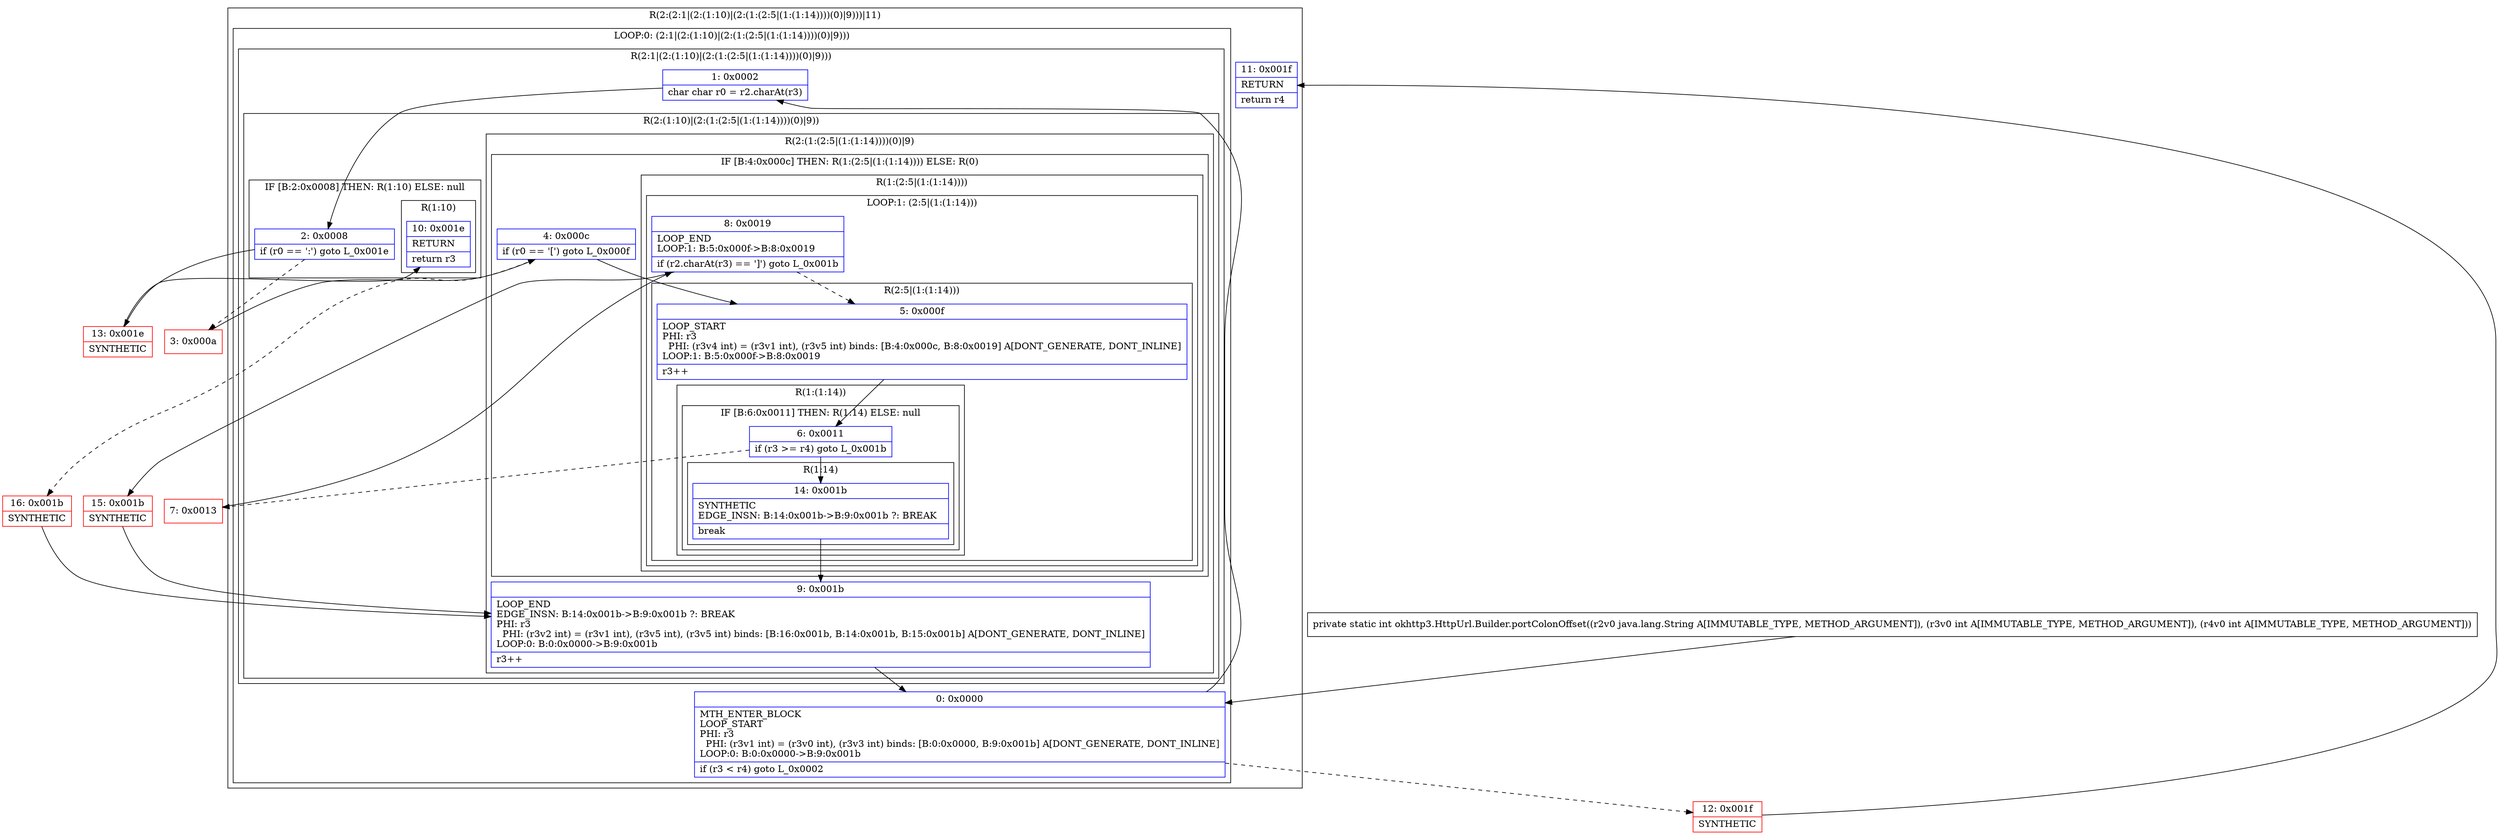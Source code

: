 digraph "CFG forokhttp3.HttpUrl.Builder.portColonOffset(Ljava\/lang\/String;II)I" {
subgraph cluster_Region_1936210456 {
label = "R(2:(2:1|(2:(1:10)|(2:(1:(2:5|(1:(1:14))))(0)|9)))|11)";
node [shape=record,color=blue];
subgraph cluster_LoopRegion_49493511 {
label = "LOOP:0: (2:1|(2:(1:10)|(2:(1:(2:5|(1:(1:14))))(0)|9)))";
node [shape=record,color=blue];
Node_0 [shape=record,label="{0\:\ 0x0000|MTH_ENTER_BLOCK\lLOOP_START\lPHI: r3 \l  PHI: (r3v1 int) = (r3v0 int), (r3v3 int) binds: [B:0:0x0000, B:9:0x001b] A[DONT_GENERATE, DONT_INLINE]\lLOOP:0: B:0:0x0000\-\>B:9:0x001b\l|if (r3 \< r4) goto L_0x0002\l}"];
subgraph cluster_Region_1320742633 {
label = "R(2:1|(2:(1:10)|(2:(1:(2:5|(1:(1:14))))(0)|9)))";
node [shape=record,color=blue];
Node_1 [shape=record,label="{1\:\ 0x0002|char char r0 = r2.charAt(r3)\l}"];
subgraph cluster_Region_2026143534 {
label = "R(2:(1:10)|(2:(1:(2:5|(1:(1:14))))(0)|9))";
node [shape=record,color=blue];
subgraph cluster_IfRegion_1321743305 {
label = "IF [B:2:0x0008] THEN: R(1:10) ELSE: null";
node [shape=record,color=blue];
Node_2 [shape=record,label="{2\:\ 0x0008|if (r0 == ':') goto L_0x001e\l}"];
subgraph cluster_Region_1071858951 {
label = "R(1:10)";
node [shape=record,color=blue];
Node_10 [shape=record,label="{10\:\ 0x001e|RETURN\l|return r3\l}"];
}
}
subgraph cluster_Region_224985113 {
label = "R(2:(1:(2:5|(1:(1:14))))(0)|9)";
node [shape=record,color=blue];
subgraph cluster_IfRegion_988046609 {
label = "IF [B:4:0x000c] THEN: R(1:(2:5|(1:(1:14)))) ELSE: R(0)";
node [shape=record,color=blue];
Node_4 [shape=record,label="{4\:\ 0x000c|if (r0 == '[') goto L_0x000f\l}"];
subgraph cluster_Region_372329661 {
label = "R(1:(2:5|(1:(1:14))))";
node [shape=record,color=blue];
subgraph cluster_LoopRegion_1297579098 {
label = "LOOP:1: (2:5|(1:(1:14)))";
node [shape=record,color=blue];
Node_8 [shape=record,label="{8\:\ 0x0019|LOOP_END\lLOOP:1: B:5:0x000f\-\>B:8:0x0019\l|if (r2.charAt(r3) == ']') goto L_0x001b\l}"];
subgraph cluster_Region_1757004682 {
label = "R(2:5|(1:(1:14)))";
node [shape=record,color=blue];
Node_5 [shape=record,label="{5\:\ 0x000f|LOOP_START\lPHI: r3 \l  PHI: (r3v4 int) = (r3v1 int), (r3v5 int) binds: [B:4:0x000c, B:8:0x0019] A[DONT_GENERATE, DONT_INLINE]\lLOOP:1: B:5:0x000f\-\>B:8:0x0019\l|r3++\l}"];
subgraph cluster_Region_764768076 {
label = "R(1:(1:14))";
node [shape=record,color=blue];
subgraph cluster_IfRegion_828218087 {
label = "IF [B:6:0x0011] THEN: R(1:14) ELSE: null";
node [shape=record,color=blue];
Node_6 [shape=record,label="{6\:\ 0x0011|if (r3 \>= r4) goto L_0x001b\l}"];
subgraph cluster_Region_1193186618 {
label = "R(1:14)";
node [shape=record,color=blue];
Node_14 [shape=record,label="{14\:\ 0x001b|SYNTHETIC\lEDGE_INSN: B:14:0x001b\-\>B:9:0x001b ?: BREAK  \l|break\l}"];
}
}
}
}
}
}
subgraph cluster_Region_1629334464 {
label = "R(0)";
node [shape=record,color=blue];
}
}
Node_9 [shape=record,label="{9\:\ 0x001b|LOOP_END\lEDGE_INSN: B:14:0x001b\-\>B:9:0x001b ?: BREAK  \lPHI: r3 \l  PHI: (r3v2 int) = (r3v1 int), (r3v5 int), (r3v5 int) binds: [B:16:0x001b, B:14:0x001b, B:15:0x001b] A[DONT_GENERATE, DONT_INLINE]\lLOOP:0: B:0:0x0000\-\>B:9:0x001b\l|r3++\l}"];
}
}
}
}
Node_11 [shape=record,label="{11\:\ 0x001f|RETURN\l|return r4\l}"];
}
Node_3 [shape=record,color=red,label="{3\:\ 0x000a}"];
Node_7 [shape=record,color=red,label="{7\:\ 0x0013}"];
Node_12 [shape=record,color=red,label="{12\:\ 0x001f|SYNTHETIC\l}"];
Node_13 [shape=record,color=red,label="{13\:\ 0x001e|SYNTHETIC\l}"];
Node_15 [shape=record,color=red,label="{15\:\ 0x001b|SYNTHETIC\l}"];
Node_16 [shape=record,color=red,label="{16\:\ 0x001b|SYNTHETIC\l}"];
MethodNode[shape=record,label="{private static int okhttp3.HttpUrl.Builder.portColonOffset((r2v0 java.lang.String A[IMMUTABLE_TYPE, METHOD_ARGUMENT]), (r3v0 int A[IMMUTABLE_TYPE, METHOD_ARGUMENT]), (r4v0 int A[IMMUTABLE_TYPE, METHOD_ARGUMENT])) }"];
MethodNode -> Node_0;
Node_0 -> Node_1;
Node_0 -> Node_12[style=dashed];
Node_1 -> Node_2;
Node_2 -> Node_3[style=dashed];
Node_2 -> Node_13;
Node_4 -> Node_5;
Node_4 -> Node_16[style=dashed];
Node_8 -> Node_5[style=dashed];
Node_8 -> Node_15;
Node_5 -> Node_6;
Node_6 -> Node_7[style=dashed];
Node_6 -> Node_14;
Node_14 -> Node_9;
Node_9 -> Node_0;
Node_3 -> Node_4;
Node_7 -> Node_8;
Node_12 -> Node_11;
Node_13 -> Node_10;
Node_15 -> Node_9;
Node_16 -> Node_9;
}

